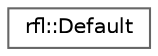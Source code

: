digraph "类继承关系图"
{
 // LATEX_PDF_SIZE
  bgcolor="transparent";
  edge [fontname=Helvetica,fontsize=10,labelfontname=Helvetica,labelfontsize=10];
  node [fontname=Helvetica,fontsize=10,shape=box,height=0.2,width=0.4];
  rankdir="LR";
  Node0 [id="Node000000",label="rfl::Default",height=0.2,width=0.4,color="grey40", fillcolor="white", style="filled",URL="$structrfl_1_1_default.html",tooltip=" "];
}
